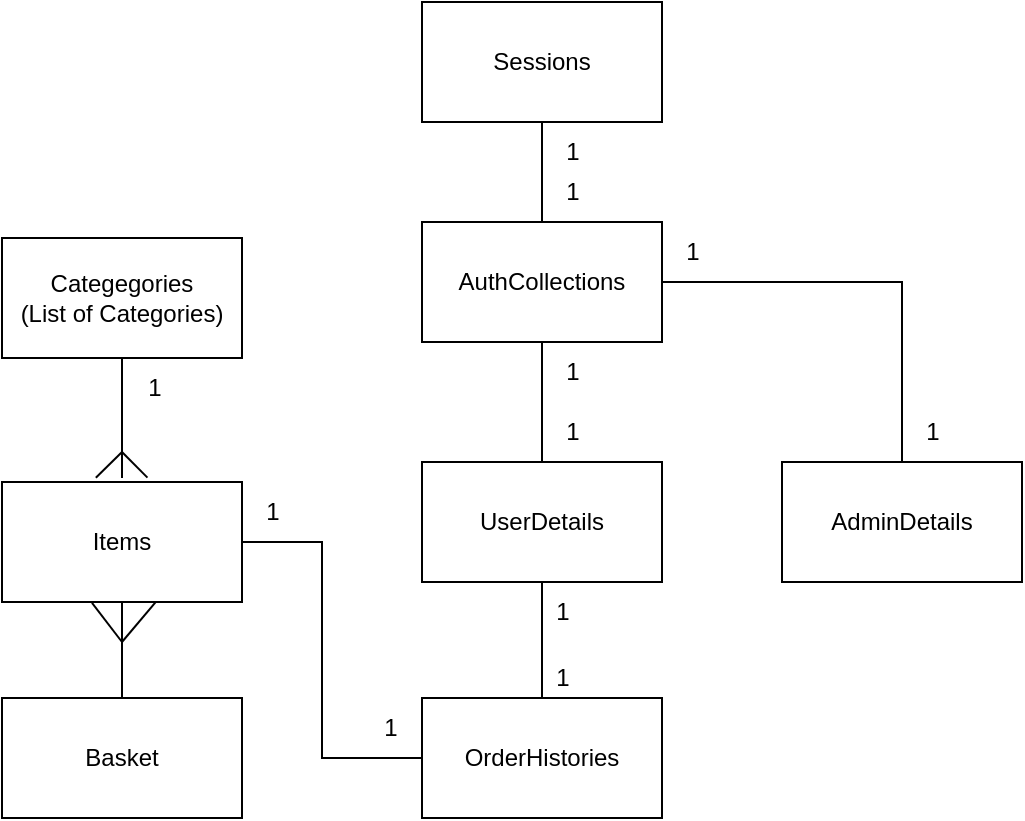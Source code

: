 <mxfile version="26.2.2">
  <diagram name="Page-1" id="yGCSRYMLykIpY7vZ_QQR">
    <mxGraphModel dx="1247" dy="865" grid="1" gridSize="10" guides="1" tooltips="1" connect="1" arrows="1" fold="1" page="1" pageScale="1" pageWidth="827" pageHeight="1169" math="0" shadow="0">
      <root>
        <mxCell id="0" />
        <mxCell id="1" parent="0" />
        <mxCell id="Jgt4jWs7oa4o0kToviy--1" value="AuthCollections" style="rounded=0;whiteSpace=wrap;html=1;" parent="1" vertex="1">
          <mxGeometry x="350" y="170" width="120" height="60" as="geometry" />
        </mxCell>
        <mxCell id="Jgt4jWs7oa4o0kToviy--2" value="Sessions" style="rounded=0;whiteSpace=wrap;html=1;" parent="1" vertex="1">
          <mxGeometry x="350" y="60" width="120" height="60" as="geometry" />
        </mxCell>
        <mxCell id="Jgt4jWs7oa4o0kToviy--12" value="UserDetails" style="rounded=0;whiteSpace=wrap;html=1;" parent="1" vertex="1">
          <mxGeometry x="350" y="290" width="120" height="60" as="geometry" />
        </mxCell>
        <mxCell id="Jgt4jWs7oa4o0kToviy--14" value="OrderHistories" style="rounded=0;whiteSpace=wrap;html=1;" parent="1" vertex="1">
          <mxGeometry x="350" y="408" width="120" height="60" as="geometry" />
        </mxCell>
        <mxCell id="Jgt4jWs7oa4o0kToviy--15" value="AdminDetails" style="rounded=0;whiteSpace=wrap;html=1;" parent="1" vertex="1">
          <mxGeometry x="530" y="290" width="120" height="60" as="geometry" />
        </mxCell>
        <mxCell id="Jgt4jWs7oa4o0kToviy--16" value="Categegories&lt;div&gt;(List of Categories)&lt;/div&gt;" style="rounded=0;whiteSpace=wrap;html=1;" parent="1" vertex="1">
          <mxGeometry x="140" y="178" width="120" height="60" as="geometry" />
        </mxCell>
        <mxCell id="Jgt4jWs7oa4o0kToviy--17" value="Items" style="rounded=0;whiteSpace=wrap;html=1;" parent="1" vertex="1">
          <mxGeometry x="140" y="300" width="120" height="60" as="geometry" />
        </mxCell>
        <mxCell id="Jgt4jWs7oa4o0kToviy--19" value="1" style="text;html=1;align=center;verticalAlign=middle;resizable=0;points=[];autosize=1;strokeColor=none;fillColor=none;" parent="1" vertex="1">
          <mxGeometry x="201" y="238" width="30" height="30" as="geometry" />
        </mxCell>
        <mxCell id="Jgt4jWs7oa4o0kToviy--23" value="1" style="text;html=1;align=center;verticalAlign=middle;resizable=0;points=[];autosize=1;strokeColor=none;fillColor=none;" parent="1" vertex="1">
          <mxGeometry x="410" y="260" width="30" height="30" as="geometry" />
        </mxCell>
        <mxCell id="Jgt4jWs7oa4o0kToviy--24" value="1" style="text;html=1;align=center;verticalAlign=middle;resizable=0;points=[];autosize=1;strokeColor=none;fillColor=none;" parent="1" vertex="1">
          <mxGeometry x="410" y="230" width="30" height="30" as="geometry" />
        </mxCell>
        <mxCell id="Jgt4jWs7oa4o0kToviy--25" value="1" style="text;html=1;align=center;verticalAlign=middle;resizable=0;points=[];autosize=1;strokeColor=none;fillColor=none;" parent="1" vertex="1">
          <mxGeometry x="470" y="170" width="30" height="30" as="geometry" />
        </mxCell>
        <mxCell id="Jgt4jWs7oa4o0kToviy--26" value="1" style="text;html=1;align=center;verticalAlign=middle;resizable=0;points=[];autosize=1;strokeColor=none;fillColor=none;" parent="1" vertex="1">
          <mxGeometry x="590" y="260" width="30" height="30" as="geometry" />
        </mxCell>
        <mxCell id="Jgt4jWs7oa4o0kToviy--27" value="" style="endArrow=none;html=1;rounded=0;exitX=0.5;exitY=1;exitDx=0;exitDy=0;entryX=0.5;entryY=0;entryDx=0;entryDy=0;" parent="1" source="Jgt4jWs7oa4o0kToviy--1" target="Jgt4jWs7oa4o0kToviy--12" edge="1">
          <mxGeometry width="50" height="50" relative="1" as="geometry">
            <mxPoint x="480" y="330" as="sourcePoint" />
            <mxPoint x="530" y="280" as="targetPoint" />
          </mxGeometry>
        </mxCell>
        <mxCell id="Jgt4jWs7oa4o0kToviy--28" value="" style="endArrow=none;html=1;rounded=0;exitX=1;exitY=0.5;exitDx=0;exitDy=0;entryX=0.5;entryY=0;entryDx=0;entryDy=0;" parent="1" source="Jgt4jWs7oa4o0kToviy--1" target="Jgt4jWs7oa4o0kToviy--15" edge="1">
          <mxGeometry width="50" height="50" relative="1" as="geometry">
            <mxPoint x="480" y="330" as="sourcePoint" />
            <mxPoint x="530" y="280" as="targetPoint" />
            <Array as="points">
              <mxPoint x="590" y="200" />
            </Array>
          </mxGeometry>
        </mxCell>
        <mxCell id="Jgt4jWs7oa4o0kToviy--29" value="1" style="text;html=1;align=center;verticalAlign=middle;resizable=0;points=[];autosize=1;strokeColor=none;fillColor=none;" parent="1" vertex="1">
          <mxGeometry x="410" y="140" width="30" height="30" as="geometry" />
        </mxCell>
        <mxCell id="Jgt4jWs7oa4o0kToviy--30" value="1" style="text;html=1;align=center;verticalAlign=middle;resizable=0;points=[];autosize=1;strokeColor=none;fillColor=none;" parent="1" vertex="1">
          <mxGeometry x="410" y="120" width="30" height="30" as="geometry" />
        </mxCell>
        <mxCell id="Jgt4jWs7oa4o0kToviy--31" value="" style="endArrow=none;html=1;rounded=0;exitX=0.5;exitY=1;exitDx=0;exitDy=0;entryX=0.5;entryY=0;entryDx=0;entryDy=0;" parent="1" source="Jgt4jWs7oa4o0kToviy--2" target="Jgt4jWs7oa4o0kToviy--1" edge="1">
          <mxGeometry width="50" height="50" relative="1" as="geometry">
            <mxPoint x="370" y="280" as="sourcePoint" />
            <mxPoint x="420" y="230" as="targetPoint" />
          </mxGeometry>
        </mxCell>
        <mxCell id="Jgt4jWs7oa4o0kToviy--32" value="" style="endArrow=none;html=1;rounded=0;exitX=0.5;exitY=1;exitDx=0;exitDy=0;entryX=0.5;entryY=0;entryDx=0;entryDy=0;" parent="1" source="Jgt4jWs7oa4o0kToviy--16" edge="1">
          <mxGeometry width="50" height="50" relative="1" as="geometry">
            <mxPoint x="180" y="355" as="sourcePoint" />
            <mxPoint x="200" y="298" as="targetPoint" />
          </mxGeometry>
        </mxCell>
        <mxCell id="Jgt4jWs7oa4o0kToviy--33" value="" style="endArrow=none;html=1;rounded=0;entryX=0.391;entryY=-0.002;entryDx=0;entryDy=0;entryPerimeter=0;" parent="1" edge="1">
          <mxGeometry width="50" height="50" relative="1" as="geometry">
            <mxPoint x="200" y="285" as="sourcePoint" />
            <mxPoint x="186.92" y="297.88" as="targetPoint" />
          </mxGeometry>
        </mxCell>
        <mxCell id="Jgt4jWs7oa4o0kToviy--34" value="" style="endArrow=none;html=1;rounded=0;entryX=0.606;entryY=-0.003;entryDx=0;entryDy=0;entryPerimeter=0;" parent="1" edge="1">
          <mxGeometry width="50" height="50" relative="1" as="geometry">
            <mxPoint x="200" y="285" as="sourcePoint" />
            <mxPoint x="212.72" y="297.82" as="targetPoint" />
          </mxGeometry>
        </mxCell>
        <mxCell id="Jgt4jWs7oa4o0kToviy--38" value="" style="endArrow=none;html=1;rounded=0;entryX=0.5;entryY=1;entryDx=0;entryDy=0;exitX=0.5;exitY=0;exitDx=0;exitDy=0;" parent="1" source="Jgt4jWs7oa4o0kToviy--14" target="Jgt4jWs7oa4o0kToviy--12" edge="1">
          <mxGeometry width="50" height="50" relative="1" as="geometry">
            <mxPoint x="340" y="470" as="sourcePoint" />
            <mxPoint x="390" y="420" as="targetPoint" />
          </mxGeometry>
        </mxCell>
        <mxCell id="Jgt4jWs7oa4o0kToviy--39" value="1" style="text;html=1;align=center;verticalAlign=middle;resizable=0;points=[];autosize=1;strokeColor=none;fillColor=none;" parent="1" vertex="1">
          <mxGeometry x="405" y="383" width="30" height="30" as="geometry" />
        </mxCell>
        <mxCell id="Jgt4jWs7oa4o0kToviy--40" value="1" style="text;html=1;align=center;verticalAlign=middle;resizable=0;points=[];autosize=1;strokeColor=none;fillColor=none;" parent="1" vertex="1">
          <mxGeometry x="405" y="350" width="30" height="30" as="geometry" />
        </mxCell>
        <mxCell id="Jgt4jWs7oa4o0kToviy--41" value="" style="endArrow=none;html=1;rounded=0;exitX=1;exitY=0.5;exitDx=0;exitDy=0;entryX=0;entryY=0.5;entryDx=0;entryDy=0;" parent="1" source="Jgt4jWs7oa4o0kToviy--17" target="Jgt4jWs7oa4o0kToviy--14" edge="1">
          <mxGeometry width="50" height="50" relative="1" as="geometry">
            <mxPoint x="300" y="310" as="sourcePoint" />
            <mxPoint x="350" y="260" as="targetPoint" />
            <Array as="points">
              <mxPoint x="300" y="330" />
              <mxPoint x="300" y="438" />
            </Array>
          </mxGeometry>
        </mxCell>
        <mxCell id="Jgt4jWs7oa4o0kToviy--43" value="1" style="text;html=1;align=center;verticalAlign=middle;resizable=0;points=[];autosize=1;strokeColor=none;fillColor=none;" parent="1" vertex="1">
          <mxGeometry x="319" y="408" width="30" height="30" as="geometry" />
        </mxCell>
        <mxCell id="IjPN5JZZ865TyjKSjQRO-3" value="1" style="text;html=1;align=center;verticalAlign=middle;resizable=0;points=[];autosize=1;strokeColor=none;fillColor=none;" vertex="1" parent="1">
          <mxGeometry x="260" y="300" width="30" height="30" as="geometry" />
        </mxCell>
        <mxCell id="IjPN5JZZ865TyjKSjQRO-4" value="Basket" style="rounded=0;whiteSpace=wrap;html=1;" vertex="1" parent="1">
          <mxGeometry x="140" y="408" width="120" height="60" as="geometry" />
        </mxCell>
        <mxCell id="IjPN5JZZ865TyjKSjQRO-5" value="" style="endArrow=none;html=1;rounded=0;exitX=0.5;exitY=1;exitDx=0;exitDy=0;entryX=0.5;entryY=0;entryDx=0;entryDy=0;" edge="1" parent="1" source="Jgt4jWs7oa4o0kToviy--17" target="IjPN5JZZ865TyjKSjQRO-4">
          <mxGeometry width="50" height="50" relative="1" as="geometry">
            <mxPoint x="270" y="360" as="sourcePoint" />
            <mxPoint x="320" y="310" as="targetPoint" />
          </mxGeometry>
        </mxCell>
        <mxCell id="IjPN5JZZ865TyjKSjQRO-6" value="" style="endArrow=none;html=1;rounded=0;entryX=0.642;entryY=0.997;entryDx=0;entryDy=0;entryPerimeter=0;" edge="1" parent="1" target="Jgt4jWs7oa4o0kToviy--17">
          <mxGeometry width="50" height="50" relative="1" as="geometry">
            <mxPoint x="200" y="380" as="sourcePoint" />
            <mxPoint x="320" y="310" as="targetPoint" />
          </mxGeometry>
        </mxCell>
        <mxCell id="IjPN5JZZ865TyjKSjQRO-7" value="" style="endArrow=none;html=1;rounded=0;exitX=0.375;exitY=1.008;exitDx=0;exitDy=0;exitPerimeter=0;" edge="1" parent="1" source="Jgt4jWs7oa4o0kToviy--17">
          <mxGeometry width="50" height="50" relative="1" as="geometry">
            <mxPoint x="270" y="360" as="sourcePoint" />
            <mxPoint x="200" y="380" as="targetPoint" />
          </mxGeometry>
        </mxCell>
      </root>
    </mxGraphModel>
  </diagram>
</mxfile>
